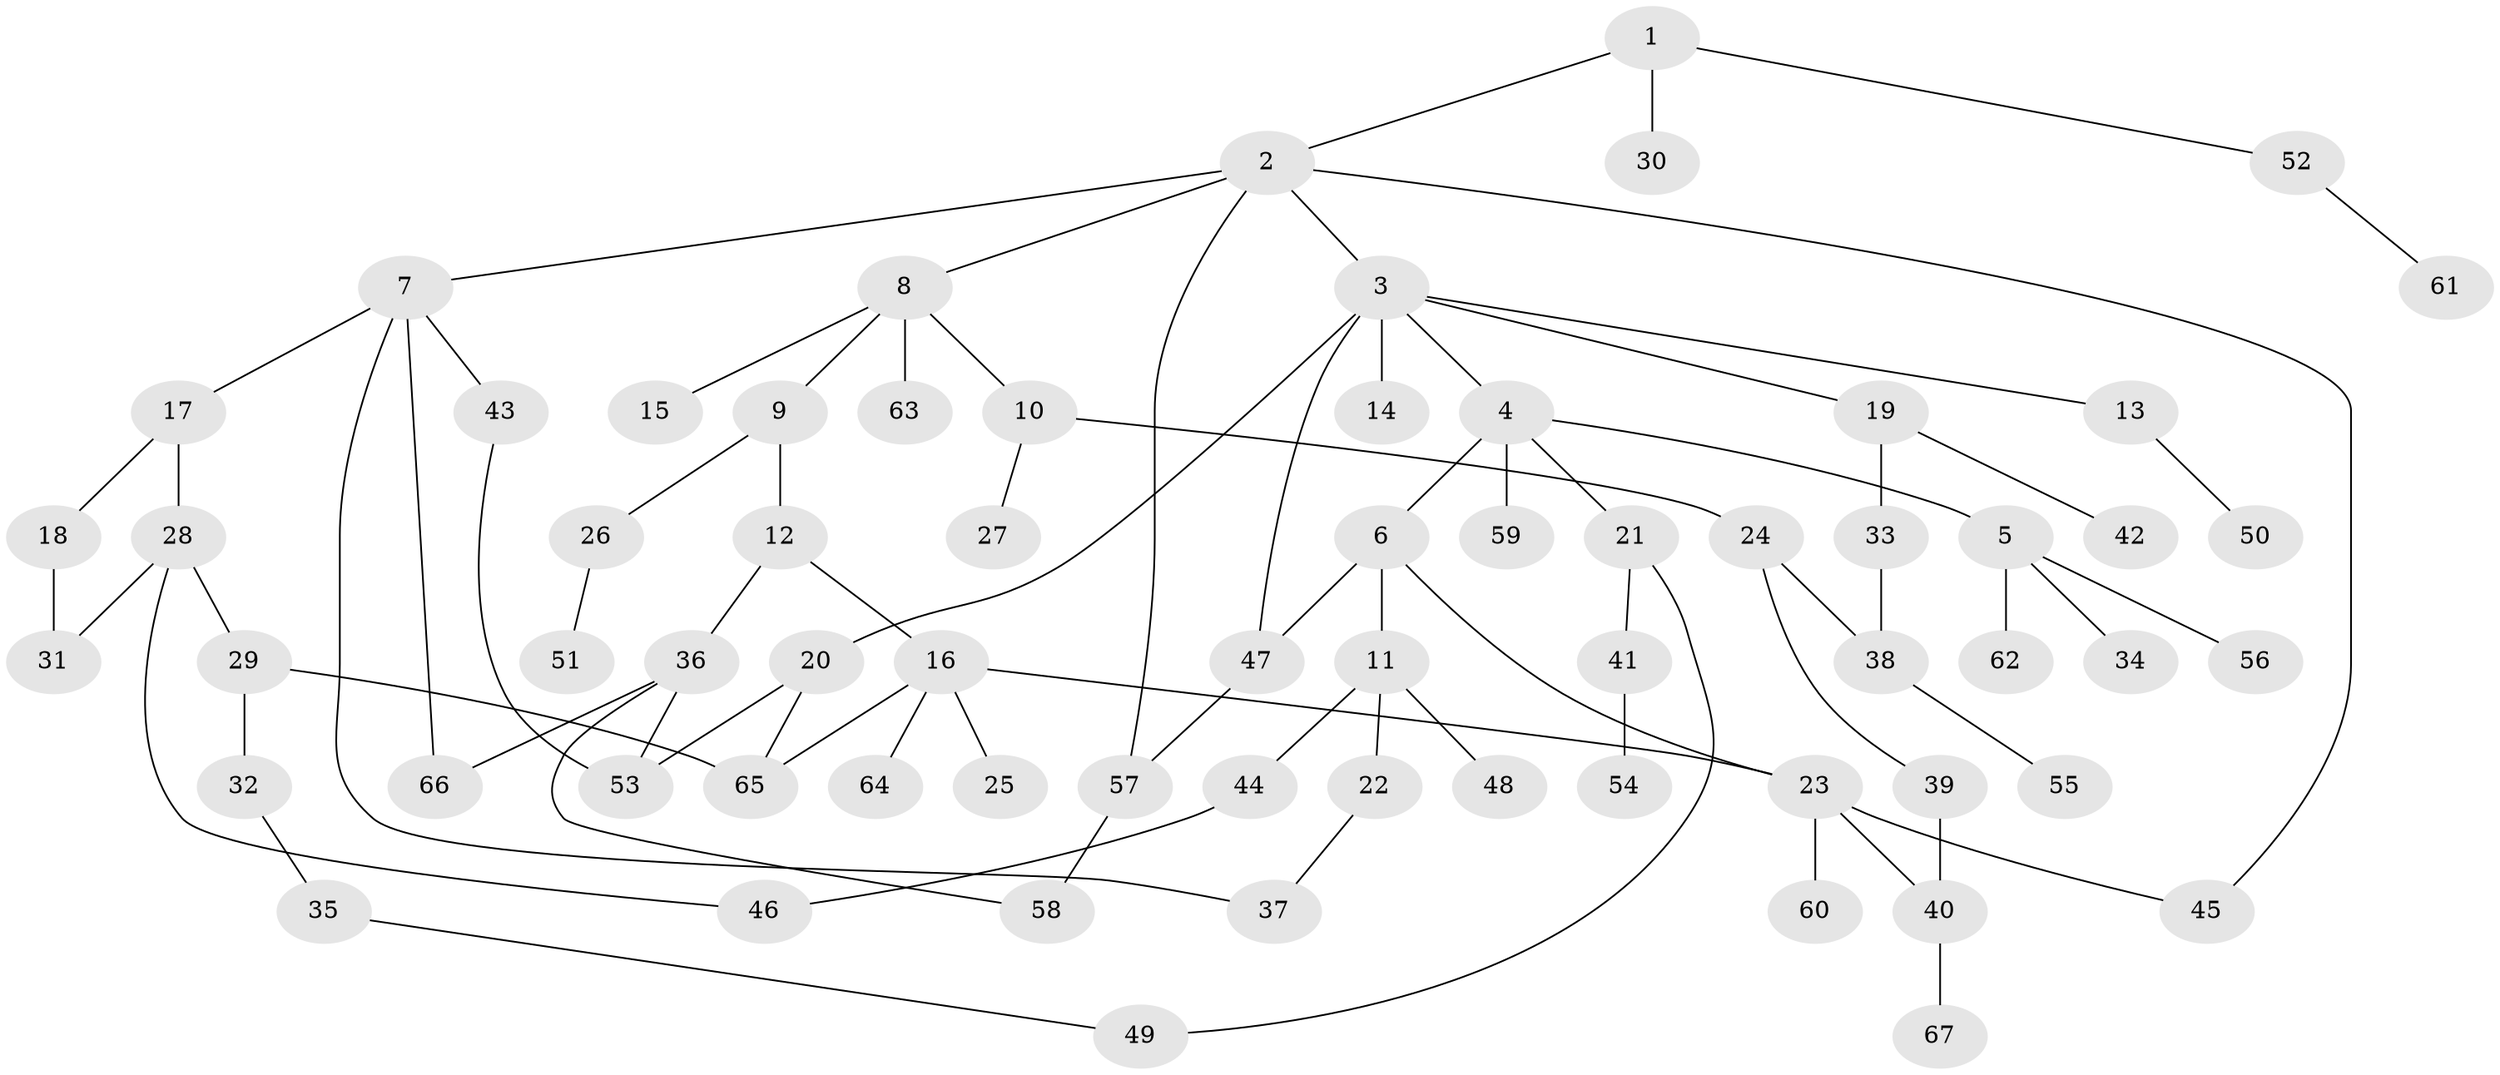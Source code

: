 // coarse degree distribution, {9: 0.05, 8: 0.05, 6: 0.05, 7: 0.05, 1: 0.45, 3: 0.05, 2: 0.25, 4: 0.05}
// Generated by graph-tools (version 1.1) at 2025/17/03/04/25 18:17:02]
// undirected, 67 vertices, 82 edges
graph export_dot {
graph [start="1"]
  node [color=gray90,style=filled];
  1;
  2;
  3;
  4;
  5;
  6;
  7;
  8;
  9;
  10;
  11;
  12;
  13;
  14;
  15;
  16;
  17;
  18;
  19;
  20;
  21;
  22;
  23;
  24;
  25;
  26;
  27;
  28;
  29;
  30;
  31;
  32;
  33;
  34;
  35;
  36;
  37;
  38;
  39;
  40;
  41;
  42;
  43;
  44;
  45;
  46;
  47;
  48;
  49;
  50;
  51;
  52;
  53;
  54;
  55;
  56;
  57;
  58;
  59;
  60;
  61;
  62;
  63;
  64;
  65;
  66;
  67;
  1 -- 2;
  1 -- 30;
  1 -- 52;
  2 -- 3;
  2 -- 7;
  2 -- 8;
  2 -- 45;
  2 -- 57;
  3 -- 4;
  3 -- 13;
  3 -- 14;
  3 -- 19;
  3 -- 20;
  3 -- 47;
  4 -- 5;
  4 -- 6;
  4 -- 21;
  4 -- 59;
  5 -- 34;
  5 -- 56;
  5 -- 62;
  6 -- 11;
  6 -- 47;
  6 -- 23;
  7 -- 17;
  7 -- 43;
  7 -- 66;
  7 -- 37;
  8 -- 9;
  8 -- 10;
  8 -- 15;
  8 -- 63;
  9 -- 12;
  9 -- 26;
  10 -- 24;
  10 -- 27;
  11 -- 22;
  11 -- 44;
  11 -- 48;
  12 -- 16;
  12 -- 36;
  13 -- 50;
  16 -- 23;
  16 -- 25;
  16 -- 64;
  16 -- 65;
  17 -- 18;
  17 -- 28;
  18 -- 31;
  19 -- 33;
  19 -- 42;
  20 -- 53;
  20 -- 65;
  21 -- 41;
  21 -- 49;
  22 -- 37;
  23 -- 60;
  23 -- 45;
  23 -- 40;
  24 -- 38;
  24 -- 39;
  26 -- 51;
  28 -- 29;
  28 -- 31;
  28 -- 46;
  29 -- 32;
  29 -- 65;
  32 -- 35;
  33 -- 38;
  35 -- 49;
  36 -- 58;
  36 -- 53;
  36 -- 66;
  38 -- 55;
  39 -- 40;
  40 -- 67;
  41 -- 54;
  43 -- 53;
  44 -- 46;
  47 -- 57;
  52 -- 61;
  57 -- 58;
}
